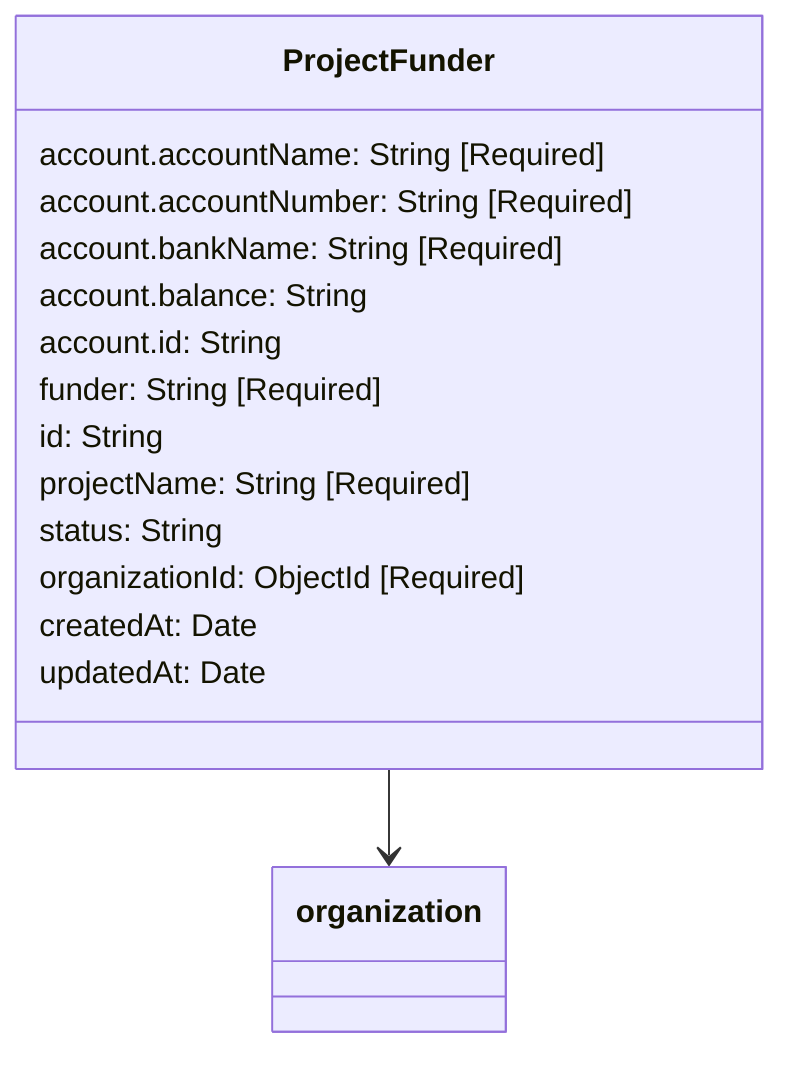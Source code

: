 classDiagram
  class ProjectFunder {
    account.accountName: String [Required]
    account.accountNumber: String [Required]
    account.bankName: String [Required]
    account.balance: String
    account.id: String
    funder: String [Required]
    id: String
    projectName: String [Required]
    status: String
    organizationId: ObjectId [Required]
    createdAt: Date
    updatedAt: Date
  }

  ProjectFunder --> organization